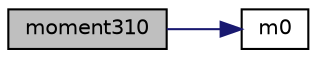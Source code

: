 digraph "moment310"
{
  bgcolor="transparent";
  edge [fontname="Helvetica",fontsize="10",labelfontname="Helvetica",labelfontsize="10"];
  node [fontname="Helvetica",fontsize="10",shape=record];
  rankdir="LR";
  Node115 [label="moment310",height=0.2,width=0.4,color="black", fillcolor="grey75", style="filled", fontcolor="black"];
  Node115 -> Node116 [color="midnightblue",fontsize="10",style="solid",fontname="Helvetica"];
  Node116 [label="m0",height=0.2,width=0.4,color="black",URL="$a01745.html#ac84f31065245ae483b6548456ffec420"];
}
